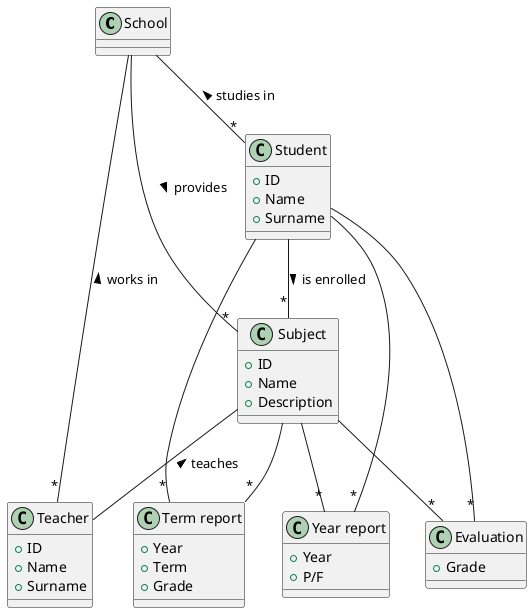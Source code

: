 @startuml

class School
class Subject
class Teacher
class Student
class Evaluation
class "Term report" as TermReport
class "Year report" as YearReport

School -- "*" Subject : provides >
School -- "*" Teacher : works in <
School -- "*" Student : studies in <
Student -- "*" Subject : is enrolled >
Student -- "*" Evaluation
Subject -- "*" Evaluation
Subject -- Teacher : teaches <
Subject -- "*" TermReport
Student -- "*" TermReport
Subject -- "*" YearReport
Student -- "*" YearReport

Subject : +ID
Subject : +Name
Subject : +Description
Teacher : +ID
Teacher : +Name
Teacher : +Surname
Student : +ID
Student : +Name
Student : +Surname
Evaluation : +Grade
TermReport : +Year
TermReport : +Term
TermReport : +Grade
YearReport : +Year
YearReport : +P/F

@enduml
